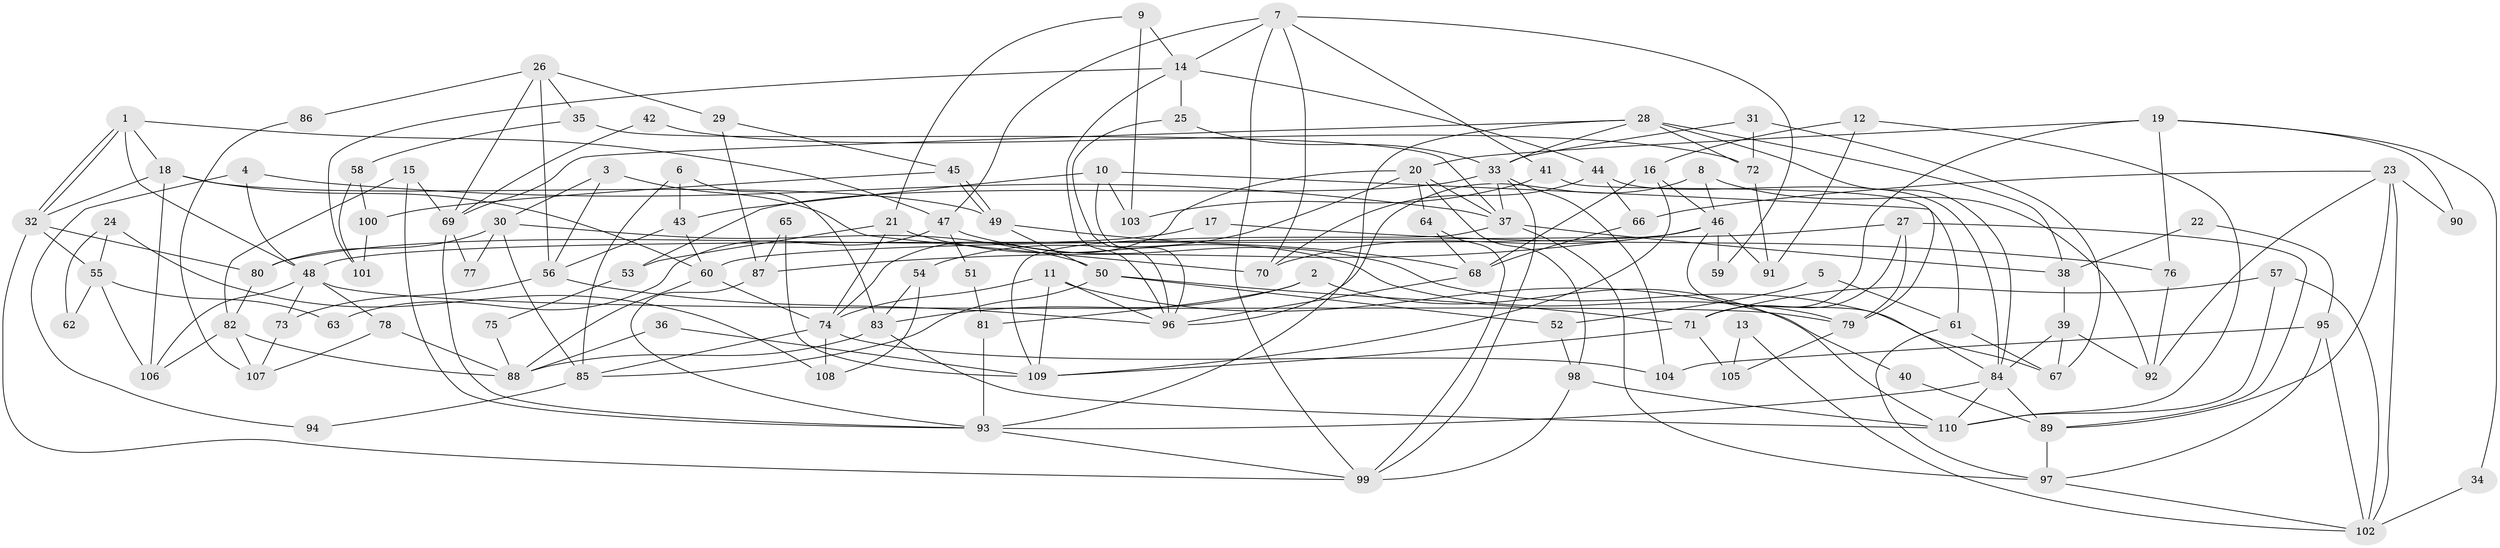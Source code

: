 // coarse degree distribution, {10: 0.027777777777777776, 5: 0.1388888888888889, 3: 0.20833333333333334, 8: 0.09722222222222222, 4: 0.1388888888888889, 6: 0.1388888888888889, 2: 0.1527777777777778, 9: 0.041666666666666664, 7: 0.05555555555555555}
// Generated by graph-tools (version 1.1) at 2025/52/02/27/25 19:52:03]
// undirected, 110 vertices, 220 edges
graph export_dot {
graph [start="1"]
  node [color=gray90,style=filled];
  1;
  2;
  3;
  4;
  5;
  6;
  7;
  8;
  9;
  10;
  11;
  12;
  13;
  14;
  15;
  16;
  17;
  18;
  19;
  20;
  21;
  22;
  23;
  24;
  25;
  26;
  27;
  28;
  29;
  30;
  31;
  32;
  33;
  34;
  35;
  36;
  37;
  38;
  39;
  40;
  41;
  42;
  43;
  44;
  45;
  46;
  47;
  48;
  49;
  50;
  51;
  52;
  53;
  54;
  55;
  56;
  57;
  58;
  59;
  60;
  61;
  62;
  63;
  64;
  65;
  66;
  67;
  68;
  69;
  70;
  71;
  72;
  73;
  74;
  75;
  76;
  77;
  78;
  79;
  80;
  81;
  82;
  83;
  84;
  85;
  86;
  87;
  88;
  89;
  90;
  91;
  92;
  93;
  94;
  95;
  96;
  97;
  98;
  99;
  100;
  101;
  102;
  103;
  104;
  105;
  106;
  107;
  108;
  109;
  110;
  1 -- 18;
  1 -- 32;
  1 -- 32;
  1 -- 47;
  1 -- 48;
  2 -- 83;
  2 -- 110;
  2 -- 81;
  3 -- 70;
  3 -- 30;
  3 -- 56;
  4 -- 48;
  4 -- 37;
  4 -- 94;
  5 -- 52;
  5 -- 61;
  6 -- 83;
  6 -- 43;
  6 -- 85;
  7 -- 99;
  7 -- 70;
  7 -- 14;
  7 -- 41;
  7 -- 47;
  7 -- 59;
  8 -- 96;
  8 -- 46;
  8 -- 92;
  9 -- 103;
  9 -- 14;
  9 -- 21;
  10 -- 61;
  10 -- 96;
  10 -- 43;
  10 -- 103;
  11 -- 109;
  11 -- 74;
  11 -- 40;
  11 -- 96;
  12 -- 110;
  12 -- 91;
  12 -- 16;
  13 -- 102;
  13 -- 105;
  14 -- 96;
  14 -- 25;
  14 -- 44;
  14 -- 101;
  15 -- 82;
  15 -- 93;
  15 -- 69;
  16 -- 46;
  16 -- 68;
  16 -- 109;
  17 -- 76;
  17 -- 80;
  18 -- 32;
  18 -- 49;
  18 -- 60;
  18 -- 106;
  19 -- 20;
  19 -- 71;
  19 -- 34;
  19 -- 76;
  19 -- 90;
  20 -- 64;
  20 -- 37;
  20 -- 54;
  20 -- 74;
  20 -- 98;
  21 -- 74;
  21 -- 53;
  21 -- 79;
  22 -- 95;
  22 -- 38;
  23 -- 89;
  23 -- 66;
  23 -- 90;
  23 -- 92;
  23 -- 102;
  24 -- 55;
  24 -- 108;
  24 -- 62;
  25 -- 96;
  25 -- 33;
  26 -- 56;
  26 -- 69;
  26 -- 29;
  26 -- 35;
  26 -- 86;
  27 -- 71;
  27 -- 60;
  27 -- 79;
  27 -- 89;
  28 -- 33;
  28 -- 93;
  28 -- 38;
  28 -- 69;
  28 -- 72;
  28 -- 84;
  29 -- 87;
  29 -- 45;
  30 -- 85;
  30 -- 80;
  30 -- 50;
  30 -- 77;
  31 -- 33;
  31 -- 67;
  31 -- 72;
  32 -- 99;
  32 -- 55;
  32 -- 80;
  33 -- 104;
  33 -- 37;
  33 -- 53;
  33 -- 99;
  34 -- 102;
  35 -- 37;
  35 -- 58;
  36 -- 109;
  36 -- 88;
  37 -- 97;
  37 -- 38;
  37 -- 109;
  38 -- 39;
  39 -- 92;
  39 -- 67;
  39 -- 84;
  40 -- 89;
  41 -- 79;
  41 -- 103;
  42 -- 72;
  42 -- 69;
  43 -- 60;
  43 -- 56;
  44 -- 84;
  44 -- 66;
  44 -- 70;
  45 -- 49;
  45 -- 49;
  45 -- 100;
  46 -- 84;
  46 -- 48;
  46 -- 59;
  46 -- 70;
  46 -- 87;
  46 -- 91;
  47 -- 51;
  47 -- 63;
  47 -- 67;
  48 -- 79;
  48 -- 73;
  48 -- 78;
  48 -- 106;
  49 -- 68;
  49 -- 50;
  50 -- 52;
  50 -- 71;
  50 -- 85;
  51 -- 81;
  52 -- 98;
  53 -- 75;
  54 -- 83;
  54 -- 108;
  55 -- 106;
  55 -- 62;
  55 -- 63;
  56 -- 73;
  56 -- 96;
  57 -- 110;
  57 -- 71;
  57 -- 102;
  58 -- 101;
  58 -- 100;
  60 -- 74;
  60 -- 88;
  61 -- 97;
  61 -- 67;
  64 -- 99;
  64 -- 68;
  65 -- 87;
  65 -- 109;
  66 -- 68;
  68 -- 96;
  69 -- 77;
  69 -- 93;
  71 -- 109;
  71 -- 105;
  72 -- 91;
  73 -- 107;
  74 -- 85;
  74 -- 104;
  74 -- 108;
  75 -- 88;
  76 -- 92;
  78 -- 88;
  78 -- 107;
  79 -- 105;
  80 -- 82;
  81 -- 93;
  82 -- 106;
  82 -- 107;
  82 -- 88;
  83 -- 110;
  83 -- 88;
  84 -- 89;
  84 -- 93;
  84 -- 110;
  85 -- 94;
  86 -- 107;
  87 -- 93;
  89 -- 97;
  93 -- 99;
  95 -- 97;
  95 -- 102;
  95 -- 104;
  97 -- 102;
  98 -- 99;
  98 -- 110;
  100 -- 101;
}
